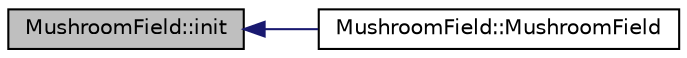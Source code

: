 digraph "MushroomField::init"
{
  edge [fontname="Helvetica",fontsize="10",labelfontname="Helvetica",labelfontsize="10"];
  node [fontname="Helvetica",fontsize="10",shape=record];
  rankdir="LR";
  Node17 [label="MushroomField::init",height=0.2,width=0.4,color="black", fillcolor="grey75", style="filled", fontcolor="black"];
  Node17 -> Node18 [dir="back",color="midnightblue",fontsize="10",style="solid",fontname="Helvetica"];
  Node18 [label="MushroomField::MushroomField",height=0.2,width=0.4,color="black", fillcolor="white", style="filled",URL="$class_mushroom_field.html#a5b67899e2cff29b96a4a49eb30851bdc",tooltip="Generates a field randomly placed mushrooms. "];
}
